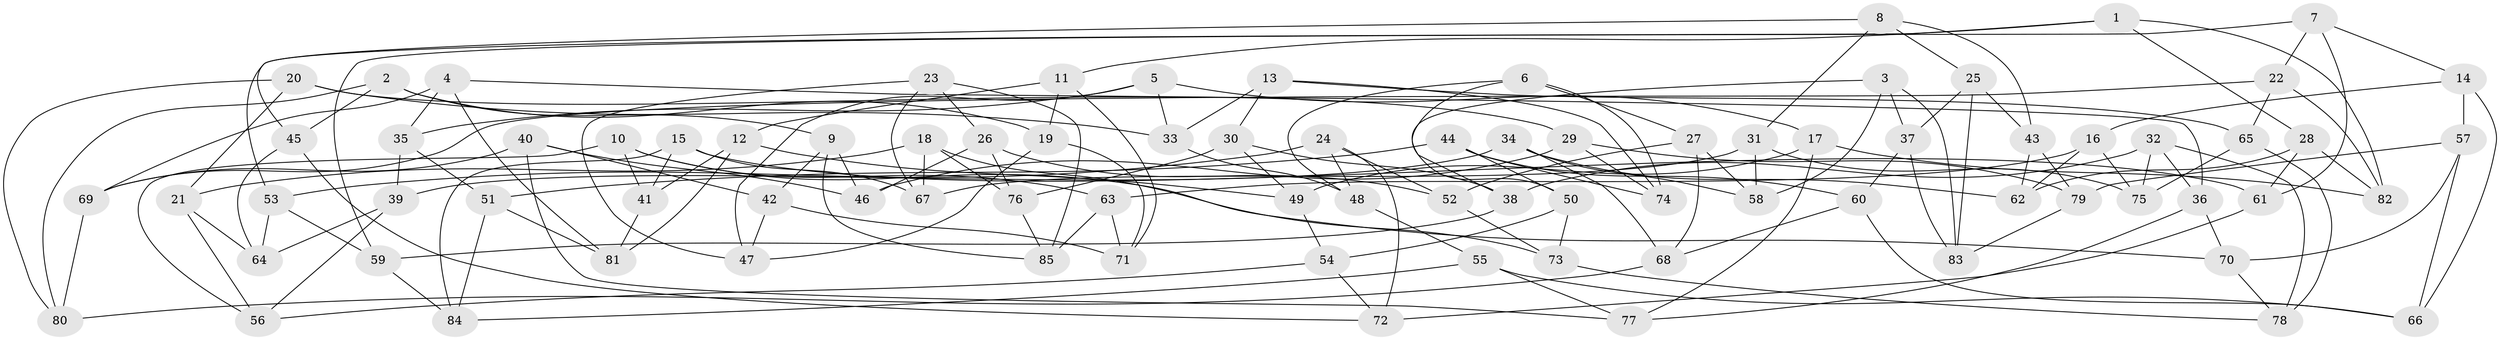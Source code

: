 // Generated by graph-tools (version 1.1) at 2025/27/03/09/25 03:27:00]
// undirected, 85 vertices, 170 edges
graph export_dot {
graph [start="1"]
  node [color=gray90,style=filled];
  1;
  2;
  3;
  4;
  5;
  6;
  7;
  8;
  9;
  10;
  11;
  12;
  13;
  14;
  15;
  16;
  17;
  18;
  19;
  20;
  21;
  22;
  23;
  24;
  25;
  26;
  27;
  28;
  29;
  30;
  31;
  32;
  33;
  34;
  35;
  36;
  37;
  38;
  39;
  40;
  41;
  42;
  43;
  44;
  45;
  46;
  47;
  48;
  49;
  50;
  51;
  52;
  53;
  54;
  55;
  56;
  57;
  58;
  59;
  60;
  61;
  62;
  63;
  64;
  65;
  66;
  67;
  68;
  69;
  70;
  71;
  72;
  73;
  74;
  75;
  76;
  77;
  78;
  79;
  80;
  81;
  82;
  83;
  84;
  85;
  1 -- 28;
  1 -- 53;
  1 -- 11;
  1 -- 82;
  2 -- 9;
  2 -- 45;
  2 -- 19;
  2 -- 80;
  3 -- 58;
  3 -- 38;
  3 -- 37;
  3 -- 83;
  4 -- 35;
  4 -- 36;
  4 -- 69;
  4 -- 81;
  5 -- 17;
  5 -- 35;
  5 -- 47;
  5 -- 33;
  6 -- 27;
  6 -- 48;
  6 -- 50;
  6 -- 74;
  7 -- 22;
  7 -- 14;
  7 -- 61;
  7 -- 59;
  8 -- 25;
  8 -- 43;
  8 -- 31;
  8 -- 45;
  9 -- 46;
  9 -- 85;
  9 -- 42;
  10 -- 41;
  10 -- 56;
  10 -- 70;
  10 -- 63;
  11 -- 71;
  11 -- 12;
  11 -- 19;
  12 -- 81;
  12 -- 49;
  12 -- 41;
  13 -- 30;
  13 -- 33;
  13 -- 65;
  13 -- 74;
  14 -- 66;
  14 -- 57;
  14 -- 16;
  15 -- 84;
  15 -- 61;
  15 -- 41;
  15 -- 67;
  16 -- 75;
  16 -- 62;
  16 -- 63;
  17 -- 82;
  17 -- 77;
  17 -- 49;
  18 -- 76;
  18 -- 21;
  18 -- 67;
  18 -- 73;
  19 -- 71;
  19 -- 47;
  20 -- 21;
  20 -- 80;
  20 -- 33;
  20 -- 29;
  21 -- 56;
  21 -- 64;
  22 -- 65;
  22 -- 69;
  22 -- 82;
  23 -- 26;
  23 -- 67;
  23 -- 47;
  23 -- 85;
  24 -- 72;
  24 -- 53;
  24 -- 48;
  24 -- 52;
  25 -- 37;
  25 -- 43;
  25 -- 83;
  26 -- 76;
  26 -- 52;
  26 -- 46;
  27 -- 68;
  27 -- 52;
  27 -- 58;
  28 -- 82;
  28 -- 61;
  28 -- 62;
  29 -- 79;
  29 -- 46;
  29 -- 74;
  30 -- 38;
  30 -- 76;
  30 -- 49;
  31 -- 67;
  31 -- 58;
  31 -- 75;
  32 -- 78;
  32 -- 38;
  32 -- 75;
  32 -- 36;
  33 -- 48;
  34 -- 62;
  34 -- 58;
  34 -- 39;
  34 -- 68;
  35 -- 51;
  35 -- 39;
  36 -- 77;
  36 -- 70;
  37 -- 60;
  37 -- 83;
  38 -- 59;
  39 -- 64;
  39 -- 56;
  40 -- 69;
  40 -- 42;
  40 -- 46;
  40 -- 77;
  41 -- 81;
  42 -- 47;
  42 -- 71;
  43 -- 62;
  43 -- 79;
  44 -- 60;
  44 -- 74;
  44 -- 51;
  44 -- 50;
  45 -- 72;
  45 -- 64;
  48 -- 55;
  49 -- 54;
  50 -- 73;
  50 -- 54;
  51 -- 81;
  51 -- 84;
  52 -- 73;
  53 -- 64;
  53 -- 59;
  54 -- 72;
  54 -- 56;
  55 -- 66;
  55 -- 84;
  55 -- 77;
  57 -- 70;
  57 -- 79;
  57 -- 66;
  59 -- 84;
  60 -- 68;
  60 -- 66;
  61 -- 72;
  63 -- 71;
  63 -- 85;
  65 -- 78;
  65 -- 75;
  68 -- 80;
  69 -- 80;
  70 -- 78;
  73 -- 78;
  76 -- 85;
  79 -- 83;
}

